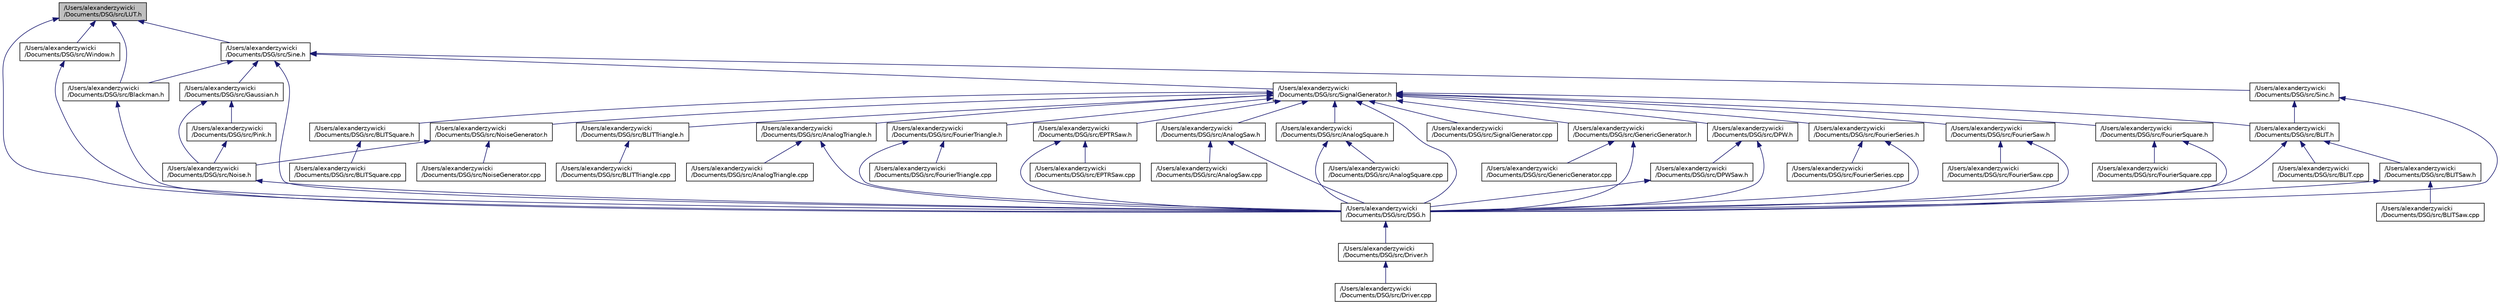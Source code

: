 digraph "/Users/alexanderzywicki/Documents/DSG/src/LUT.h"
{
  edge [fontname="Helvetica",fontsize="10",labelfontname="Helvetica",labelfontsize="10"];
  node [fontname="Helvetica",fontsize="10",shape=record];
  Node1 [label="/Users/alexanderzywicki\l/Documents/DSG/src/LUT.h",height=0.2,width=0.4,color="black", fillcolor="grey75", style="filled", fontcolor="black"];
  Node1 -> Node2 [dir="back",color="midnightblue",fontsize="10",style="solid"];
  Node2 [label="/Users/alexanderzywicki\l/Documents/DSG/src/Sine.h",height=0.2,width=0.4,color="black", fillcolor="white", style="filled",URL="$_sine_8h.html"];
  Node2 -> Node3 [dir="back",color="midnightblue",fontsize="10",style="solid"];
  Node3 [label="/Users/alexanderzywicki\l/Documents/DSG/src/SignalGenerator.h",height=0.2,width=0.4,color="black", fillcolor="white", style="filled",URL="$_signal_generator_8h.html"];
  Node3 -> Node4 [dir="back",color="midnightblue",fontsize="10",style="solid"];
  Node4 [label="/Users/alexanderzywicki\l/Documents/DSG/src/AnalogSaw.h",height=0.2,width=0.4,color="black", fillcolor="white", style="filled",URL="$_analog_saw_8h.html"];
  Node4 -> Node5 [dir="back",color="midnightblue",fontsize="10",style="solid"];
  Node5 [label="/Users/alexanderzywicki\l/Documents/DSG/src/AnalogSaw.cpp",height=0.2,width=0.4,color="black", fillcolor="white", style="filled",URL="$_analog_saw_8cpp.html"];
  Node4 -> Node6 [dir="back",color="midnightblue",fontsize="10",style="solid"];
  Node6 [label="/Users/alexanderzywicki\l/Documents/DSG/src/DSG.h",height=0.2,width=0.4,color="black", fillcolor="white", style="filled",URL="$_d_s_g_8h.html"];
  Node6 -> Node7 [dir="back",color="midnightblue",fontsize="10",style="solid"];
  Node7 [label="/Users/alexanderzywicki\l/Documents/DSG/src/Driver.h",height=0.2,width=0.4,color="black", fillcolor="white", style="filled",URL="$_driver_8h.html"];
  Node7 -> Node8 [dir="back",color="midnightblue",fontsize="10",style="solid"];
  Node8 [label="/Users/alexanderzywicki\l/Documents/DSG/src/Driver.cpp",height=0.2,width=0.4,color="black", fillcolor="white", style="filled",URL="$_driver_8cpp.html"];
  Node3 -> Node9 [dir="back",color="midnightblue",fontsize="10",style="solid"];
  Node9 [label="/Users/alexanderzywicki\l/Documents/DSG/src/AnalogSquare.h",height=0.2,width=0.4,color="black", fillcolor="white", style="filled",URL="$_analog_square_8h.html"];
  Node9 -> Node10 [dir="back",color="midnightblue",fontsize="10",style="solid"];
  Node10 [label="/Users/alexanderzywicki\l/Documents/DSG/src/AnalogSquare.cpp",height=0.2,width=0.4,color="black", fillcolor="white", style="filled",URL="$_analog_square_8cpp.html"];
  Node9 -> Node6 [dir="back",color="midnightblue",fontsize="10",style="solid"];
  Node3 -> Node11 [dir="back",color="midnightblue",fontsize="10",style="solid"];
  Node11 [label="/Users/alexanderzywicki\l/Documents/DSG/src/AnalogTriangle.h",height=0.2,width=0.4,color="black", fillcolor="white", style="filled",URL="$_analog_triangle_8h.html"];
  Node11 -> Node12 [dir="back",color="midnightblue",fontsize="10",style="solid"];
  Node12 [label="/Users/alexanderzywicki\l/Documents/DSG/src/AnalogTriangle.cpp",height=0.2,width=0.4,color="black", fillcolor="white", style="filled",URL="$_analog_triangle_8cpp.html"];
  Node11 -> Node6 [dir="back",color="midnightblue",fontsize="10",style="solid"];
  Node3 -> Node13 [dir="back",color="midnightblue",fontsize="10",style="solid"];
  Node13 [label="/Users/alexanderzywicki\l/Documents/DSG/src/BLIT.h",height=0.2,width=0.4,color="black", fillcolor="white", style="filled",URL="$_b_l_i_t_8h.html"];
  Node13 -> Node14 [dir="back",color="midnightblue",fontsize="10",style="solid"];
  Node14 [label="/Users/alexanderzywicki\l/Documents/DSG/src/BLIT.cpp",height=0.2,width=0.4,color="black", fillcolor="white", style="filled",URL="$_b_l_i_t_8cpp.html"];
  Node13 -> Node15 [dir="back",color="midnightblue",fontsize="10",style="solid"];
  Node15 [label="/Users/alexanderzywicki\l/Documents/DSG/src/BLITSaw.h",height=0.2,width=0.4,color="black", fillcolor="white", style="filled",URL="$_b_l_i_t_saw_8h.html"];
  Node15 -> Node16 [dir="back",color="midnightblue",fontsize="10",style="solid"];
  Node16 [label="/Users/alexanderzywicki\l/Documents/DSG/src/BLITSaw.cpp",height=0.2,width=0.4,color="black", fillcolor="white", style="filled",URL="$_b_l_i_t_saw_8cpp.html"];
  Node15 -> Node6 [dir="back",color="midnightblue",fontsize="10",style="solid"];
  Node13 -> Node6 [dir="back",color="midnightblue",fontsize="10",style="solid"];
  Node3 -> Node17 [dir="back",color="midnightblue",fontsize="10",style="solid"];
  Node17 [label="/Users/alexanderzywicki\l/Documents/DSG/src/BLITSquare.h",height=0.2,width=0.4,color="black", fillcolor="white", style="filled",URL="$_b_l_i_t_square_8h.html"];
  Node17 -> Node18 [dir="back",color="midnightblue",fontsize="10",style="solid"];
  Node18 [label="/Users/alexanderzywicki\l/Documents/DSG/src/BLITSquare.cpp",height=0.2,width=0.4,color="black", fillcolor="white", style="filled",URL="$_b_l_i_t_square_8cpp.html"];
  Node3 -> Node19 [dir="back",color="midnightblue",fontsize="10",style="solid"];
  Node19 [label="/Users/alexanderzywicki\l/Documents/DSG/src/BLITTriangle.h",height=0.2,width=0.4,color="black", fillcolor="white", style="filled",URL="$_b_l_i_t_triangle_8h.html"];
  Node19 -> Node20 [dir="back",color="midnightblue",fontsize="10",style="solid"];
  Node20 [label="/Users/alexanderzywicki\l/Documents/DSG/src/BLITTriangle.cpp",height=0.2,width=0.4,color="black", fillcolor="white", style="filled",URL="$_b_l_i_t_triangle_8cpp.html"];
  Node3 -> Node21 [dir="back",color="midnightblue",fontsize="10",style="solid"];
  Node21 [label="/Users/alexanderzywicki\l/Documents/DSG/src/DPW.h",height=0.2,width=0.4,color="black", fillcolor="white", style="filled",URL="$_d_p_w_8h.html"];
  Node21 -> Node22 [dir="back",color="midnightblue",fontsize="10",style="solid"];
  Node22 [label="/Users/alexanderzywicki\l/Documents/DSG/src/DPWSaw.h",height=0.2,width=0.4,color="black", fillcolor="white", style="filled",URL="$_d_p_w_saw_8h.html"];
  Node22 -> Node6 [dir="back",color="midnightblue",fontsize="10",style="solid"];
  Node21 -> Node6 [dir="back",color="midnightblue",fontsize="10",style="solid"];
  Node3 -> Node6 [dir="back",color="midnightblue",fontsize="10",style="solid"];
  Node3 -> Node23 [dir="back",color="midnightblue",fontsize="10",style="solid"];
  Node23 [label="/Users/alexanderzywicki\l/Documents/DSG/src/GenericGenerator.h",height=0.2,width=0.4,color="black", fillcolor="white", style="filled",URL="$_generic_generator_8h.html"];
  Node23 -> Node6 [dir="back",color="midnightblue",fontsize="10",style="solid"];
  Node23 -> Node24 [dir="back",color="midnightblue",fontsize="10",style="solid"];
  Node24 [label="/Users/alexanderzywicki\l/Documents/DSG/src/GenericGenerator.cpp",height=0.2,width=0.4,color="black", fillcolor="white", style="filled",URL="$_generic_generator_8cpp.html"];
  Node3 -> Node25 [dir="back",color="midnightblue",fontsize="10",style="solid"];
  Node25 [label="/Users/alexanderzywicki\l/Documents/DSG/src/FourierSeries.h",height=0.2,width=0.4,color="black", fillcolor="white", style="filled",URL="$_fourier_series_8h.html"];
  Node25 -> Node6 [dir="back",color="midnightblue",fontsize="10",style="solid"];
  Node25 -> Node26 [dir="back",color="midnightblue",fontsize="10",style="solid"];
  Node26 [label="/Users/alexanderzywicki\l/Documents/DSG/src/FourierSeries.cpp",height=0.2,width=0.4,color="black", fillcolor="white", style="filled",URL="$_fourier_series_8cpp.html"];
  Node3 -> Node27 [dir="back",color="midnightblue",fontsize="10",style="solid"];
  Node27 [label="/Users/alexanderzywicki\l/Documents/DSG/src/FourierSaw.h",height=0.2,width=0.4,color="black", fillcolor="white", style="filled",URL="$_fourier_saw_8h.html"];
  Node27 -> Node6 [dir="back",color="midnightblue",fontsize="10",style="solid"];
  Node27 -> Node28 [dir="back",color="midnightblue",fontsize="10",style="solid"];
  Node28 [label="/Users/alexanderzywicki\l/Documents/DSG/src/FourierSaw.cpp",height=0.2,width=0.4,color="black", fillcolor="white", style="filled",URL="$_fourier_saw_8cpp.html"];
  Node3 -> Node29 [dir="back",color="midnightblue",fontsize="10",style="solid"];
  Node29 [label="/Users/alexanderzywicki\l/Documents/DSG/src/FourierSquare.h",height=0.2,width=0.4,color="black", fillcolor="white", style="filled",URL="$_fourier_square_8h.html"];
  Node29 -> Node6 [dir="back",color="midnightblue",fontsize="10",style="solid"];
  Node29 -> Node30 [dir="back",color="midnightblue",fontsize="10",style="solid"];
  Node30 [label="/Users/alexanderzywicki\l/Documents/DSG/src/FourierSquare.cpp",height=0.2,width=0.4,color="black", fillcolor="white", style="filled",URL="$_fourier_square_8cpp.html"];
  Node3 -> Node31 [dir="back",color="midnightblue",fontsize="10",style="solid"];
  Node31 [label="/Users/alexanderzywicki\l/Documents/DSG/src/FourierTriangle.h",height=0.2,width=0.4,color="black", fillcolor="white", style="filled",URL="$_fourier_triangle_8h.html"];
  Node31 -> Node6 [dir="back",color="midnightblue",fontsize="10",style="solid"];
  Node31 -> Node32 [dir="back",color="midnightblue",fontsize="10",style="solid"];
  Node32 [label="/Users/alexanderzywicki\l/Documents/DSG/src/FourierTriangle.cpp",height=0.2,width=0.4,color="black", fillcolor="white", style="filled",URL="$_fourier_triangle_8cpp.html"];
  Node3 -> Node33 [dir="back",color="midnightblue",fontsize="10",style="solid"];
  Node33 [label="/Users/alexanderzywicki\l/Documents/DSG/src/EPTRSaw.h",height=0.2,width=0.4,color="black", fillcolor="white", style="filled",URL="$_e_p_t_r_saw_8h.html"];
  Node33 -> Node6 [dir="back",color="midnightblue",fontsize="10",style="solid"];
  Node33 -> Node34 [dir="back",color="midnightblue",fontsize="10",style="solid"];
  Node34 [label="/Users/alexanderzywicki\l/Documents/DSG/src/EPTRSaw.cpp",height=0.2,width=0.4,color="black", fillcolor="white", style="filled",URL="$_e_p_t_r_saw_8cpp.html"];
  Node3 -> Node35 [dir="back",color="midnightblue",fontsize="10",style="solid"];
  Node35 [label="/Users/alexanderzywicki\l/Documents/DSG/src/NoiseGenerator.h",height=0.2,width=0.4,color="black", fillcolor="white", style="filled",URL="$_noise_generator_8h.html"];
  Node35 -> Node36 [dir="back",color="midnightblue",fontsize="10",style="solid"];
  Node36 [label="/Users/alexanderzywicki\l/Documents/DSG/src/Noise.h",height=0.2,width=0.4,color="black", fillcolor="white", style="filled",URL="$_noise_8h.html"];
  Node36 -> Node6 [dir="back",color="midnightblue",fontsize="10",style="solid"];
  Node35 -> Node37 [dir="back",color="midnightblue",fontsize="10",style="solid"];
  Node37 [label="/Users/alexanderzywicki\l/Documents/DSG/src/NoiseGenerator.cpp",height=0.2,width=0.4,color="black", fillcolor="white", style="filled",URL="$_noise_generator_8cpp.html"];
  Node3 -> Node38 [dir="back",color="midnightblue",fontsize="10",style="solid"];
  Node38 [label="/Users/alexanderzywicki\l/Documents/DSG/src/SignalGenerator.cpp",height=0.2,width=0.4,color="black", fillcolor="white", style="filled",URL="$_signal_generator_8cpp.html"];
  Node2 -> Node39 [dir="back",color="midnightblue",fontsize="10",style="solid"];
  Node39 [label="/Users/alexanderzywicki\l/Documents/DSG/src/Blackman.h",height=0.2,width=0.4,color="black", fillcolor="white", style="filled",URL="$_blackman_8h.html"];
  Node39 -> Node6 [dir="back",color="midnightblue",fontsize="10",style="solid"];
  Node2 -> Node40 [dir="back",color="midnightblue",fontsize="10",style="solid"];
  Node40 [label="/Users/alexanderzywicki\l/Documents/DSG/src/Sinc.h",height=0.2,width=0.4,color="black", fillcolor="white", style="filled",URL="$_sinc_8h.html"];
  Node40 -> Node13 [dir="back",color="midnightblue",fontsize="10",style="solid"];
  Node40 -> Node6 [dir="back",color="midnightblue",fontsize="10",style="solid"];
  Node2 -> Node6 [dir="back",color="midnightblue",fontsize="10",style="solid"];
  Node2 -> Node41 [dir="back",color="midnightblue",fontsize="10",style="solid"];
  Node41 [label="/Users/alexanderzywicki\l/Documents/DSG/src/Gaussian.h",height=0.2,width=0.4,color="black", fillcolor="white", style="filled",URL="$_gaussian_8h.html"];
  Node41 -> Node36 [dir="back",color="midnightblue",fontsize="10",style="solid"];
  Node41 -> Node42 [dir="back",color="midnightblue",fontsize="10",style="solid"];
  Node42 [label="/Users/alexanderzywicki\l/Documents/DSG/src/Pink.h",height=0.2,width=0.4,color="black", fillcolor="white", style="filled",URL="$_pink_8h.html"];
  Node42 -> Node36 [dir="back",color="midnightblue",fontsize="10",style="solid"];
  Node1 -> Node39 [dir="back",color="midnightblue",fontsize="10",style="solid"];
  Node1 -> Node6 [dir="back",color="midnightblue",fontsize="10",style="solid"];
  Node1 -> Node43 [dir="back",color="midnightblue",fontsize="10",style="solid"];
  Node43 [label="/Users/alexanderzywicki\l/Documents/DSG/src/Window.h",height=0.2,width=0.4,color="black", fillcolor="white", style="filled",URL="$_window_8h.html"];
  Node43 -> Node6 [dir="back",color="midnightblue",fontsize="10",style="solid"];
}
